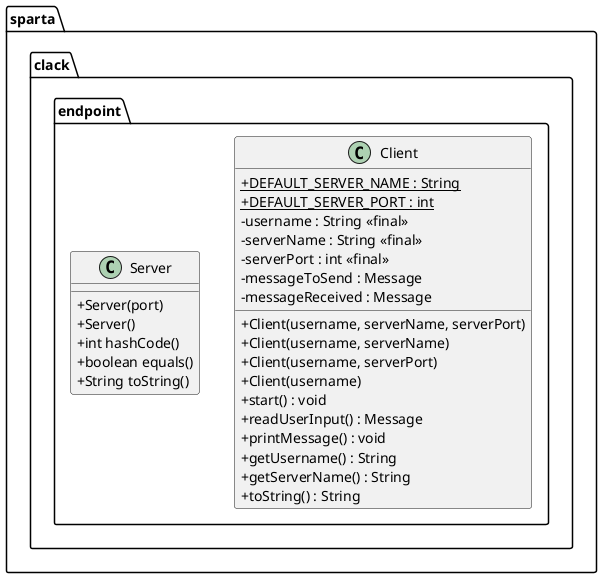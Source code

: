 @startuml
skinparam classAttributeIconSize 0

package sparta.clack.endpoint {
/'
    Endpoint <|-- Client
    Endpoint <|-- Server

    abstract class Endpoint {
        + {static} int DEFAULT_PORT
        - int port
        - message.Message messageReceived
        - message.Message messageToSend
        - boolean isClosed
        + void receiveMessage()
        + void sendMessage()
        + int getPort()
        + void start()
        + {abstract} boolean equals(Object)
        + {abstract} int hashCode()
        + {abstract} String toString()
    }
'/
    class Client {
        + {static} DEFAULT_SERVER_NAME : String
        + {static} DEFAULT_SERVER_PORT : int
        - username : String <<final>>
        - serverName : String <<final>>
        - serverPort : int <<final>>
        - messageToSend : Message
        - messageReceived : Message
        + Client(username, serverName, serverPort)
        + Client(username, serverName)
        + Client(username, serverPort)
        + Client(username)
        + start() : void
        + readUserInput() : Message
    '   + sendMessage() : void
    '   + receiveMessage() : void
        + printMessage() : void
        + getUsername() : String
        + getServerName() : String
        + toString() : String
    }

    class sparta.clack.endpoint.Server {
        + Server(port)
        + Server()
        + int hashCode()
        + boolean equals()
        + String toString()
    }
}
@enduml